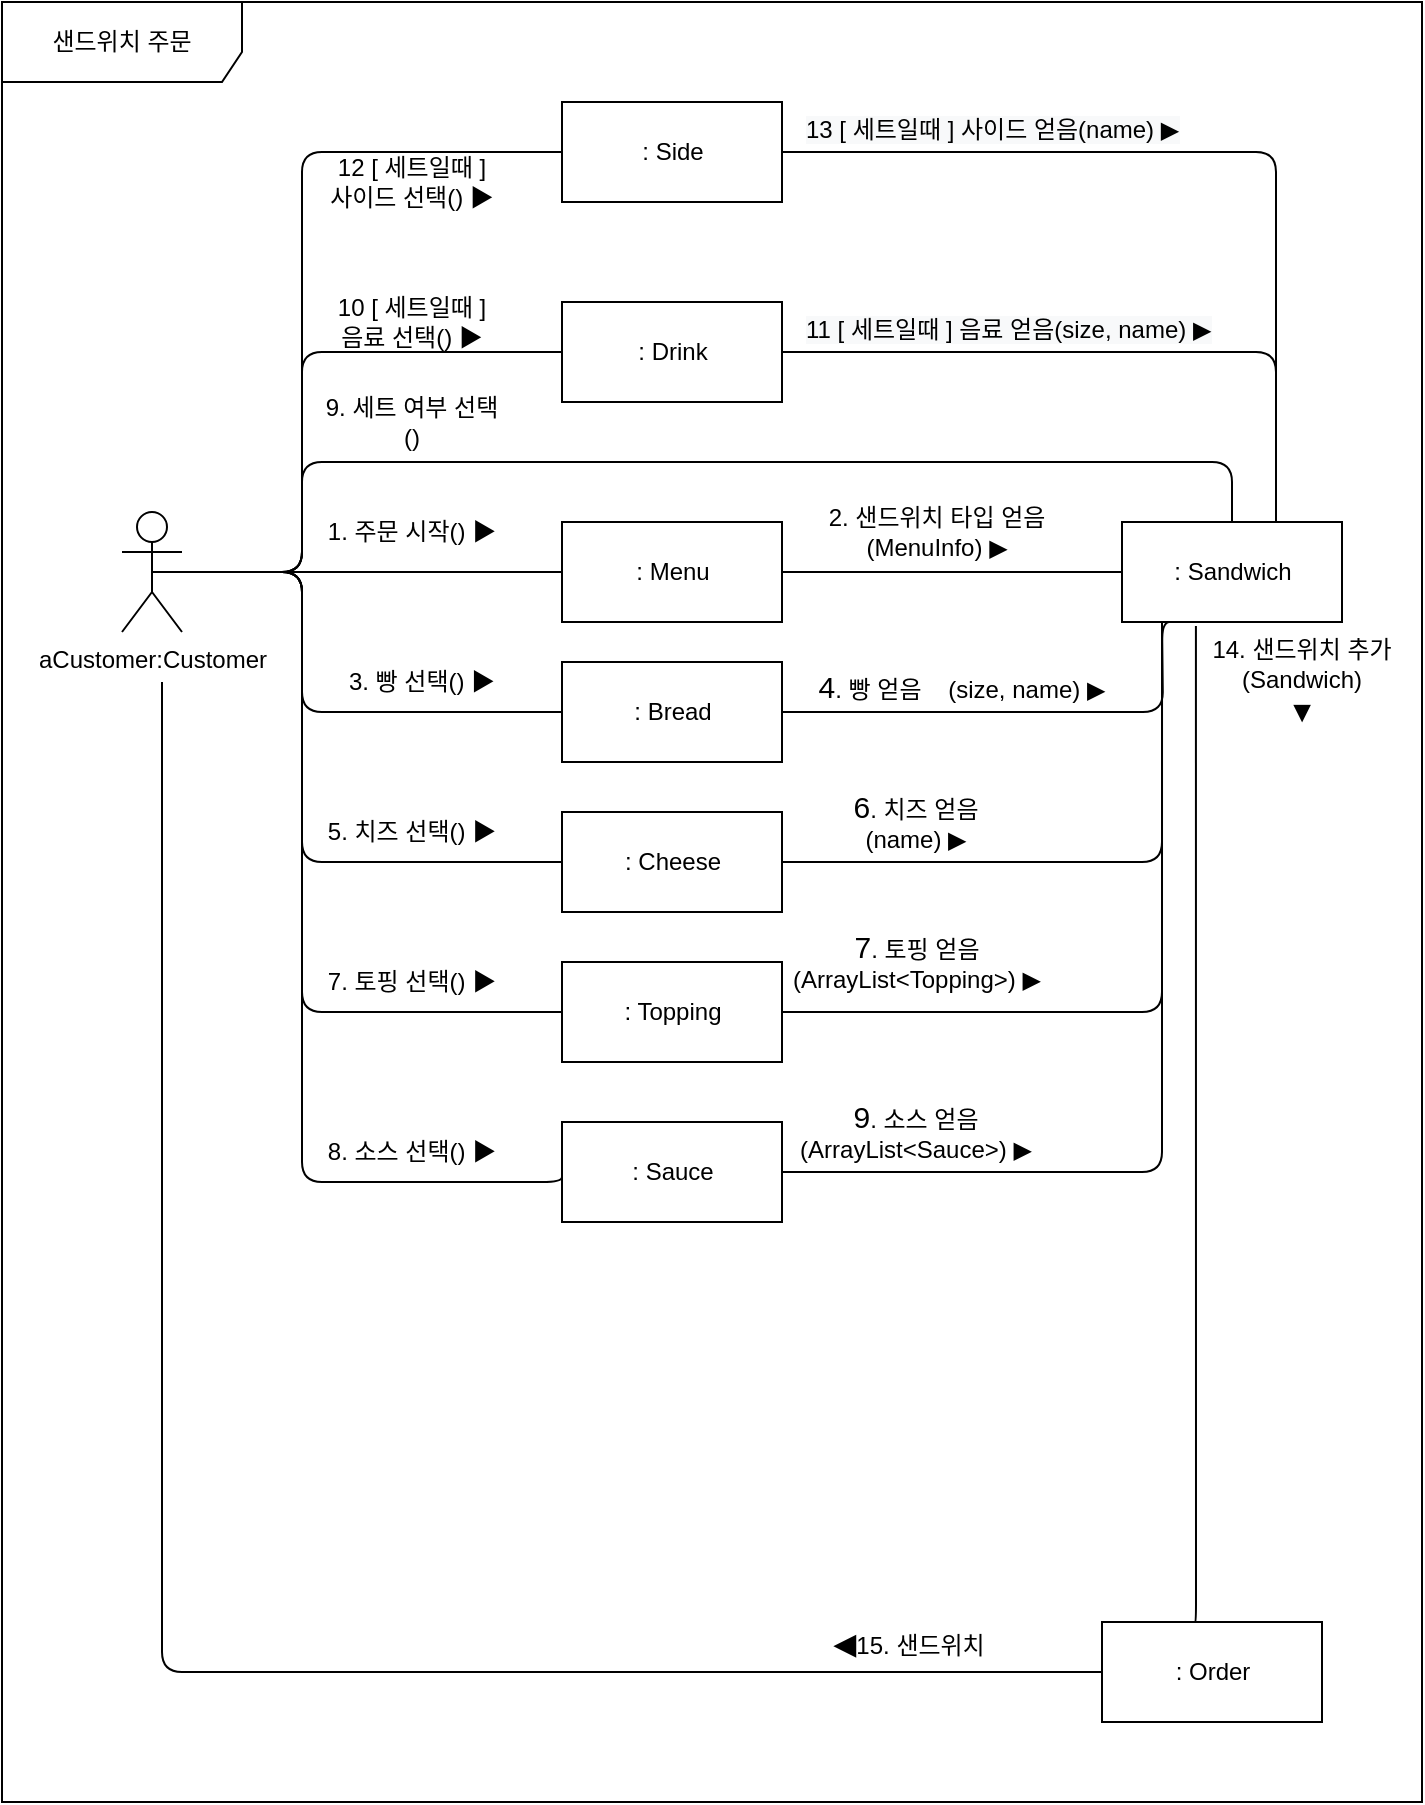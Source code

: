 <mxfile version="13.9.8" type="github">
  <diagram id="_Vj3maF3Iv_SxYzH1CFh" name="Page-1">
    <mxGraphModel dx="3129" dy="1154" grid="1" gridSize="10" guides="1" tooltips="1" connect="1" arrows="1" fold="1" page="1" pageScale="1" pageWidth="827" pageHeight="1169" math="0" shadow="0">
      <root>
        <mxCell id="0" />
        <mxCell id="1" parent="0" />
        <mxCell id="hAGynyKhxMLSOPA2V5pt-1" value="aCustomer:Customer" style="shape=umlActor;verticalLabelPosition=bottom;verticalAlign=top;html=1;" parent="1" vertex="1">
          <mxGeometry x="-50" y="275" width="30" height="60" as="geometry" />
        </mxCell>
        <mxCell id="hAGynyKhxMLSOPA2V5pt-2" value=": Menu" style="html=1;" parent="1" vertex="1">
          <mxGeometry x="170" y="280" width="110" height="50" as="geometry" />
        </mxCell>
        <mxCell id="hAGynyKhxMLSOPA2V5pt-10" value="" style="endArrow=none;html=1;entryX=0;entryY=0.5;entryDx=0;entryDy=0;exitX=0.5;exitY=0.5;exitDx=0;exitDy=0;exitPerimeter=0;" parent="1" source="hAGynyKhxMLSOPA2V5pt-1" target="hAGynyKhxMLSOPA2V5pt-2" edge="1">
          <mxGeometry width="50" height="50" relative="1" as="geometry">
            <mxPoint x="65" y="305" as="sourcePoint" />
            <mxPoint x="140" y="190" as="targetPoint" />
            <Array as="points">
              <mxPoint x="70" y="305" />
            </Array>
          </mxGeometry>
        </mxCell>
        <mxCell id="hAGynyKhxMLSOPA2V5pt-17" value="1. 주문 시작()&amp;nbsp;▶" style="text;html=1;strokeColor=none;fillColor=none;align=center;verticalAlign=middle;whiteSpace=wrap;rounded=0;" parent="1" vertex="1">
          <mxGeometry x="40" y="275" width="110" height="20" as="geometry" />
        </mxCell>
        <mxCell id="hAGynyKhxMLSOPA2V5pt-28" value=": Sandwich" style="html=1;" parent="1" vertex="1">
          <mxGeometry x="450" y="280" width="110" height="50" as="geometry" />
        </mxCell>
        <mxCell id="hAGynyKhxMLSOPA2V5pt-32" value="&lt;span style=&quot;font-size: 15px ; background-color: rgb(255 , 255 , 255)&quot;&gt;4&lt;/span&gt;. 빵 얻음&amp;nbsp; &amp;nbsp; (size, name) ▶&lt;br&gt;&amp;nbsp;" style="text;html=1;strokeColor=none;fillColor=none;align=center;verticalAlign=middle;whiteSpace=wrap;rounded=0;" parent="1" vertex="1">
          <mxGeometry x="290" y="360" width="160" height="20" as="geometry" />
        </mxCell>
        <mxCell id="hAGynyKhxMLSOPA2V5pt-35" value="&lt;span style=&quot;font-size: 15px ; background-color: rgb(255 , 255 , 255)&quot;&gt;6&lt;/span&gt;. 치즈 얻음(name)&amp;nbsp;▶" style="text;html=1;strokeColor=none;fillColor=none;align=center;verticalAlign=middle;whiteSpace=wrap;rounded=0;" parent="1" vertex="1">
          <mxGeometry x="297.25" y="420" width="100" height="20" as="geometry" />
        </mxCell>
        <mxCell id="hAGynyKhxMLSOPA2V5pt-37" value="&lt;span style=&quot;font-size: 15px ; background-color: rgb(255 , 255 , 255)&quot;&gt;7&lt;/span&gt;. 토핑 얻음(ArrayList&amp;lt;Topping&amp;gt;) ▶" style="text;html=1;strokeColor=none;fillColor=none;align=center;verticalAlign=middle;whiteSpace=wrap;rounded=0;" parent="1" vertex="1">
          <mxGeometry x="281" y="490" width="132.5" height="20" as="geometry" />
        </mxCell>
        <mxCell id="hAGynyKhxMLSOPA2V5pt-39" value="&lt;span style=&quot;font-size: 15px ; background-color: rgb(255 , 255 , 255)&quot;&gt;9&lt;/span&gt;. 소스 얻음(ArrayList&amp;lt;Sauce&amp;gt;)&amp;nbsp;▶" style="text;html=1;strokeColor=none;fillColor=none;align=center;verticalAlign=middle;whiteSpace=wrap;rounded=0;" parent="1" vertex="1">
          <mxGeometry x="297.25" y="575" width="100" height="20" as="geometry" />
        </mxCell>
        <mxCell id="hAGynyKhxMLSOPA2V5pt-66" value="샌드위치 주문" style="shape=umlFrame;whiteSpace=wrap;html=1;width=120;height=40;" parent="1" vertex="1">
          <mxGeometry x="-110" y="20" width="710" height="900" as="geometry" />
        </mxCell>
        <mxCell id="398axXaUY6G2Asph9Ox9-2" value=": Sauce" style="html=1;" parent="1" vertex="1">
          <mxGeometry x="170" y="580" width="110" height="50" as="geometry" />
        </mxCell>
        <mxCell id="VUy_vzExi_sMbyr-WgmK-3" value="" style="endArrow=none;html=1;edgeStyle=orthogonalEdgeStyle;exitX=1;exitY=0.5;exitDx=0;exitDy=0;entryX=0;entryY=0.5;entryDx=0;entryDy=0;" edge="1" parent="1" source="hAGynyKhxMLSOPA2V5pt-2" target="hAGynyKhxMLSOPA2V5pt-28">
          <mxGeometry relative="1" as="geometry">
            <mxPoint x="300" y="304.5" as="sourcePoint" />
            <mxPoint x="380" y="304.5" as="targetPoint" />
          </mxGeometry>
        </mxCell>
        <mxCell id="VUy_vzExi_sMbyr-WgmK-7" value="" style="endArrow=none;html=1;edgeStyle=orthogonalEdgeStyle;entryX=1;entryY=0.5;entryDx=0;entryDy=0;exitX=0.25;exitY=1;exitDx=0;exitDy=0;" edge="1" parent="1" source="hAGynyKhxMLSOPA2V5pt-28" target="VUy_vzExi_sMbyr-WgmK-20">
          <mxGeometry relative="1" as="geometry">
            <mxPoint x="530" y="230" as="sourcePoint" />
            <mxPoint x="610" y="230" as="targetPoint" />
            <Array as="points">
              <mxPoint x="470" y="330" />
              <mxPoint x="470" y="450" />
            </Array>
          </mxGeometry>
        </mxCell>
        <mxCell id="VUy_vzExi_sMbyr-WgmK-8" value="" style="endArrow=none;html=1;edgeStyle=orthogonalEdgeStyle;entryX=1;entryY=0.5;entryDx=0;entryDy=0;" edge="1" parent="1" target="VUy_vzExi_sMbyr-WgmK-21">
          <mxGeometry relative="1" as="geometry">
            <mxPoint x="470" y="330" as="sourcePoint" />
            <mxPoint x="620" y="360" as="targetPoint" />
            <Array as="points">
              <mxPoint x="470" y="525" />
            </Array>
          </mxGeometry>
        </mxCell>
        <mxCell id="VUy_vzExi_sMbyr-WgmK-9" value="" style="endArrow=none;html=1;edgeStyle=orthogonalEdgeStyle;entryX=1;entryY=0.5;entryDx=0;entryDy=0;exitX=0.182;exitY=1.1;exitDx=0;exitDy=0;exitPerimeter=0;" edge="1" parent="1" source="hAGynyKhxMLSOPA2V5pt-28" target="398axXaUY6G2Asph9Ox9-2">
          <mxGeometry relative="1" as="geometry">
            <mxPoint x="550" y="404.5" as="sourcePoint" />
            <mxPoint x="630" y="404.5" as="targetPoint" />
            <Array as="points">
              <mxPoint x="470" y="605" />
            </Array>
          </mxGeometry>
        </mxCell>
        <mxCell id="VUy_vzExi_sMbyr-WgmK-10" value="" style="endArrow=none;html=1;edgeStyle=orthogonalEdgeStyle;entryX=0.336;entryY=1.04;entryDx=0;entryDy=0;entryPerimeter=0;exitX=0.418;exitY=0.02;exitDx=0;exitDy=0;exitPerimeter=0;" edge="1" parent="1" source="VUy_vzExi_sMbyr-WgmK-24" target="hAGynyKhxMLSOPA2V5pt-28">
          <mxGeometry relative="1" as="geometry">
            <mxPoint x="374" y="399" as="sourcePoint" />
            <mxPoint x="454" y="399" as="targetPoint" />
            <Array as="points">
              <mxPoint x="487" y="831" />
            </Array>
          </mxGeometry>
        </mxCell>
        <mxCell id="VUy_vzExi_sMbyr-WgmK-18" value="2. 샌드위치 타입 얻음(MenuInfo) ▶" style="text;html=1;strokeColor=none;fillColor=none;align=center;verticalAlign=middle;whiteSpace=wrap;rounded=0;" vertex="1" parent="1">
          <mxGeometry x="290" y="275" width="135" height="20" as="geometry" />
        </mxCell>
        <mxCell id="VUy_vzExi_sMbyr-WgmK-19" value=": Bread" style="html=1;" vertex="1" parent="1">
          <mxGeometry x="170" y="350" width="110" height="50" as="geometry" />
        </mxCell>
        <mxCell id="VUy_vzExi_sMbyr-WgmK-20" value=": Cheese" style="html=1;" vertex="1" parent="1">
          <mxGeometry x="170" y="425" width="110" height="50" as="geometry" />
        </mxCell>
        <mxCell id="VUy_vzExi_sMbyr-WgmK-21" value=": Topping" style="html=1;" vertex="1" parent="1">
          <mxGeometry x="170" y="500" width="110" height="50" as="geometry" />
        </mxCell>
        <mxCell id="VUy_vzExi_sMbyr-WgmK-24" value=": Order" style="html=1;" vertex="1" parent="1">
          <mxGeometry x="440" y="830" width="110" height="50" as="geometry" />
        </mxCell>
        <mxCell id="VUy_vzExi_sMbyr-WgmK-28" value="" style="endArrow=none;html=1;edgeStyle=orthogonalEdgeStyle;entryX=0;entryY=0.5;entryDx=0;entryDy=0;" edge="1" parent="1" target="VUy_vzExi_sMbyr-WgmK-24">
          <mxGeometry relative="1" as="geometry">
            <mxPoint x="-30" y="360" as="sourcePoint" />
            <mxPoint x="410" y="494.5" as="targetPoint" />
            <Array as="points">
              <mxPoint x="-30" y="855" />
            </Array>
          </mxGeometry>
        </mxCell>
        <mxCell id="VUy_vzExi_sMbyr-WgmK-31" value="" style="endArrow=none;html=1;edgeStyle=orthogonalEdgeStyle;exitX=1;exitY=0.5;exitDx=0;exitDy=0;" edge="1" parent="1" source="VUy_vzExi_sMbyr-WgmK-19">
          <mxGeometry relative="1" as="geometry">
            <mxPoint x="300" y="380" as="sourcePoint" />
            <mxPoint x="470" y="330" as="targetPoint" />
          </mxGeometry>
        </mxCell>
        <mxCell id="VUy_vzExi_sMbyr-WgmK-34" value="" style="endArrow=none;html=1;edgeStyle=orthogonalEdgeStyle;exitX=1;exitY=0.5;exitDx=0;exitDy=0;entryX=0.7;entryY=-0.04;entryDx=0;entryDy=0;entryPerimeter=0;" edge="1" parent="1" source="VUy_vzExi_sMbyr-WgmK-56" target="hAGynyKhxMLSOPA2V5pt-28">
          <mxGeometry relative="1" as="geometry">
            <mxPoint x="390" y="150" as="sourcePoint" />
            <mxPoint x="550" y="200" as="targetPoint" />
            <Array as="points">
              <mxPoint x="527" y="195" />
            </Array>
          </mxGeometry>
        </mxCell>
        <mxCell id="VUy_vzExi_sMbyr-WgmK-41" value="" style="endArrow=none;html=1;edgeStyle=orthogonalEdgeStyle;entryX=0;entryY=0.5;entryDx=0;entryDy=0;" edge="1" parent="1" target="VUy_vzExi_sMbyr-WgmK-19">
          <mxGeometry relative="1" as="geometry">
            <mxPoint x="-33" y="305" as="sourcePoint" />
            <mxPoint x="160" y="380" as="targetPoint" />
            <Array as="points">
              <mxPoint x="40" y="305" />
              <mxPoint x="40" y="375" />
            </Array>
          </mxGeometry>
        </mxCell>
        <mxCell id="VUy_vzExi_sMbyr-WgmK-43" value="" style="endArrow=none;html=1;edgeStyle=orthogonalEdgeStyle;entryX=0;entryY=0.5;entryDx=0;entryDy=0;exitX=0.5;exitY=0.5;exitDx=0;exitDy=0;exitPerimeter=0;" edge="1" parent="1" source="hAGynyKhxMLSOPA2V5pt-1" target="VUy_vzExi_sMbyr-WgmK-20">
          <mxGeometry relative="1" as="geometry">
            <mxPoint x="-46.5" y="380" as="sourcePoint" />
            <mxPoint x="156.5" y="450" as="targetPoint" />
            <Array as="points">
              <mxPoint x="40" y="305" />
              <mxPoint x="40" y="450" />
            </Array>
          </mxGeometry>
        </mxCell>
        <mxCell id="VUy_vzExi_sMbyr-WgmK-44" value="" style="endArrow=none;html=1;edgeStyle=orthogonalEdgeStyle;entryX=0;entryY=0.5;entryDx=0;entryDy=0;exitX=0.5;exitY=0.5;exitDx=0;exitDy=0;exitPerimeter=0;" edge="1" parent="1" source="hAGynyKhxMLSOPA2V5pt-1" target="VUy_vzExi_sMbyr-WgmK-21">
          <mxGeometry relative="1" as="geometry">
            <mxPoint x="-47.5" y="380" as="sourcePoint" />
            <mxPoint x="157.5" y="525" as="targetPoint" />
            <Array as="points">
              <mxPoint x="40" y="305" />
              <mxPoint x="40" y="525" />
            </Array>
          </mxGeometry>
        </mxCell>
        <mxCell id="VUy_vzExi_sMbyr-WgmK-45" value="" style="endArrow=none;html=1;edgeStyle=orthogonalEdgeStyle;entryX=0;entryY=0.5;entryDx=0;entryDy=0;exitX=0.5;exitY=0.5;exitDx=0;exitDy=0;exitPerimeter=0;" edge="1" parent="1" source="hAGynyKhxMLSOPA2V5pt-1" target="398axXaUY6G2Asph9Ox9-2">
          <mxGeometry relative="1" as="geometry">
            <mxPoint x="-47.5" y="390" as="sourcePoint" />
            <mxPoint x="157.5" y="610" as="targetPoint" />
            <Array as="points">
              <mxPoint x="40" y="305" />
              <mxPoint x="40" y="610" />
              <mxPoint x="170" y="610" />
            </Array>
          </mxGeometry>
        </mxCell>
        <mxCell id="VUy_vzExi_sMbyr-WgmK-46" value="3. 빵 선택() ▶" style="text;html=1;strokeColor=none;fillColor=none;align=center;verticalAlign=middle;whiteSpace=wrap;rounded=0;" vertex="1" parent="1">
          <mxGeometry x="60" y="350" width="80" height="20" as="geometry" />
        </mxCell>
        <mxCell id="VUy_vzExi_sMbyr-WgmK-48" value="5. 치즈 선택() ▶" style="text;html=1;strokeColor=none;fillColor=none;align=center;verticalAlign=middle;whiteSpace=wrap;rounded=0;" vertex="1" parent="1">
          <mxGeometry x="50" y="425" width="90" height="20" as="geometry" />
        </mxCell>
        <mxCell id="VUy_vzExi_sMbyr-WgmK-49" value="7. 토핑 선택() ▶" style="text;html=1;strokeColor=none;fillColor=none;align=center;verticalAlign=middle;whiteSpace=wrap;rounded=0;" vertex="1" parent="1">
          <mxGeometry x="50" y="500" width="90" height="20" as="geometry" />
        </mxCell>
        <mxCell id="VUy_vzExi_sMbyr-WgmK-50" value="8. 소스 선택() ▶" style="text;html=1;strokeColor=none;fillColor=none;align=center;verticalAlign=middle;whiteSpace=wrap;rounded=0;" vertex="1" parent="1">
          <mxGeometry x="50" y="585" width="90" height="20" as="geometry" />
        </mxCell>
        <mxCell id="VUy_vzExi_sMbyr-WgmK-52" value="" style="endArrow=none;html=1;edgeStyle=orthogonalEdgeStyle;exitX=0.5;exitY=0.5;exitDx=0;exitDy=0;exitPerimeter=0;entryX=0.5;entryY=0;entryDx=0;entryDy=0;" edge="1" parent="1" source="hAGynyKhxMLSOPA2V5pt-1" target="hAGynyKhxMLSOPA2V5pt-28">
          <mxGeometry relative="1" as="geometry">
            <mxPoint x="102.5" y="-80" as="sourcePoint" />
            <mxPoint x="70" y="60" as="targetPoint" />
            <Array as="points">
              <mxPoint x="40" y="305" />
              <mxPoint x="40" y="250" />
              <mxPoint x="505" y="250" />
            </Array>
          </mxGeometry>
        </mxCell>
        <mxCell id="VUy_vzExi_sMbyr-WgmK-53" value="9. 세트 여부 선택()" style="text;html=1;strokeColor=none;fillColor=none;align=center;verticalAlign=middle;whiteSpace=wrap;rounded=0;" vertex="1" parent="1">
          <mxGeometry x="50" y="220" width="90" height="20" as="geometry" />
        </mxCell>
        <mxCell id="VUy_vzExi_sMbyr-WgmK-55" value=": Side" style="html=1;" vertex="1" parent="1">
          <mxGeometry x="170" y="70" width="110" height="50" as="geometry" />
        </mxCell>
        <mxCell id="VUy_vzExi_sMbyr-WgmK-56" value=": Drink" style="html=1;" vertex="1" parent="1">
          <mxGeometry x="170" y="170" width="110" height="50" as="geometry" />
        </mxCell>
        <mxCell id="VUy_vzExi_sMbyr-WgmK-58" value="" style="endArrow=none;html=1;edgeStyle=orthogonalEdgeStyle;entryX=0;entryY=0.5;entryDx=0;entryDy=0;exitX=0.5;exitY=0.5;exitDx=0;exitDy=0;exitPerimeter=0;" edge="1" parent="1" source="hAGynyKhxMLSOPA2V5pt-1" target="VUy_vzExi_sMbyr-WgmK-56">
          <mxGeometry relative="1" as="geometry">
            <mxPoint x="-33" y="240" as="sourcePoint" />
            <mxPoint x="170" y="310" as="targetPoint" />
            <Array as="points">
              <mxPoint x="40" y="305" />
              <mxPoint x="40" y="195" />
            </Array>
          </mxGeometry>
        </mxCell>
        <mxCell id="VUy_vzExi_sMbyr-WgmK-59" value="" style="endArrow=none;html=1;edgeStyle=orthogonalEdgeStyle;entryX=0;entryY=0.5;entryDx=0;entryDy=0;exitX=0.5;exitY=0.5;exitDx=0;exitDy=0;exitPerimeter=0;" edge="1" parent="1" source="hAGynyKhxMLSOPA2V5pt-1" target="VUy_vzExi_sMbyr-WgmK-55">
          <mxGeometry relative="1" as="geometry">
            <mxPoint x="-13" y="325" as="sourcePoint" />
            <mxPoint x="190" y="395" as="targetPoint" />
            <Array as="points">
              <mxPoint x="40" y="305" />
              <mxPoint x="40" y="95" />
            </Array>
          </mxGeometry>
        </mxCell>
        <mxCell id="VUy_vzExi_sMbyr-WgmK-60" value="10 [ 세트일때 ] 음료 선택() ▶" style="text;html=1;strokeColor=none;fillColor=none;align=center;verticalAlign=middle;whiteSpace=wrap;rounded=0;" vertex="1" parent="1">
          <mxGeometry x="50" y="170" width="90" height="20" as="geometry" />
        </mxCell>
        <mxCell id="VUy_vzExi_sMbyr-WgmK-61" value="12 [ 세트일때 ] 사이드 선택() ▶" style="text;html=1;strokeColor=none;fillColor=none;align=center;verticalAlign=middle;whiteSpace=wrap;rounded=0;" vertex="1" parent="1">
          <mxGeometry x="50" y="100" width="90" height="20" as="geometry" />
        </mxCell>
        <mxCell id="VUy_vzExi_sMbyr-WgmK-63" value="" style="endArrow=none;html=1;edgeStyle=orthogonalEdgeStyle;entryX=0.7;entryY=0;entryDx=0;entryDy=0;entryPerimeter=0;exitX=1;exitY=0.5;exitDx=0;exitDy=0;" edge="1" parent="1" source="VUy_vzExi_sMbyr-WgmK-55" target="hAGynyKhxMLSOPA2V5pt-28">
          <mxGeometry relative="1" as="geometry">
            <mxPoint x="320" y="30" as="sourcePoint" />
            <mxPoint x="527" y="113" as="targetPoint" />
            <Array as="points">
              <mxPoint x="527" y="95" />
            </Array>
          </mxGeometry>
        </mxCell>
        <mxCell id="VUy_vzExi_sMbyr-WgmK-64" value="&lt;span style=&quot;color: rgb(0 , 0 , 0) ; font-family: &amp;#34;helvetica&amp;#34; ; font-size: 12px ; font-style: normal ; font-weight: 400 ; letter-spacing: normal ; text-align: center ; text-indent: 0px ; text-transform: none ; word-spacing: 0px ; background-color: rgb(248 , 249 , 250) ; display: inline ; float: none&quot;&gt;11 [ 세트일때 ] 음료 얻음(size, name) ▶&lt;/span&gt;" style="text;whiteSpace=wrap;html=1;" vertex="1" parent="1">
          <mxGeometry x="290" y="170" width="230" height="30" as="geometry" />
        </mxCell>
        <mxCell id="VUy_vzExi_sMbyr-WgmK-65" value="&lt;span style=&quot;color: rgb(0 , 0 , 0) ; font-family: &amp;#34;helvetica&amp;#34; ; font-size: 12px ; font-style: normal ; font-weight: 400 ; letter-spacing: normal ; text-align: center ; text-indent: 0px ; text-transform: none ; word-spacing: 0px ; background-color: rgb(248 , 249 , 250) ; display: inline ; float: none&quot;&gt;13 [ 세트일때 ] 사이드 얻음(name) ▶&lt;/span&gt;" style="text;whiteSpace=wrap;html=1;" vertex="1" parent="1">
          <mxGeometry x="290" y="70" width="212.75" height="30" as="geometry" />
        </mxCell>
        <mxCell id="VUy_vzExi_sMbyr-WgmK-66" value="14. 샌드위치 추가(Sandwich)&lt;br&gt;&lt;span style=&quot;font-family: , sans-serif ; font-size: 15px ; background-color: rgb(255 , 255 , 255)&quot;&gt;▼&lt;/span&gt;" style="text;html=1;strokeColor=none;fillColor=none;align=center;verticalAlign=middle;whiteSpace=wrap;rounded=0;" vertex="1" parent="1">
          <mxGeometry x="490" y="350" width="100" height="20" as="geometry" />
        </mxCell>
        <mxCell id="VUy_vzExi_sMbyr-WgmK-67" value="&lt;span style=&quot;font-family: , sans-serif ; font-size: 15px ; background-color: rgb(255 , 255 , 255)&quot;&gt;◀&lt;/span&gt;15. 샌드위치" style="text;html=1;strokeColor=none;fillColor=none;align=center;verticalAlign=middle;whiteSpace=wrap;rounded=0;" vertex="1" parent="1">
          <mxGeometry x="297" y="830" width="93" height="20" as="geometry" />
        </mxCell>
      </root>
    </mxGraphModel>
  </diagram>
</mxfile>
